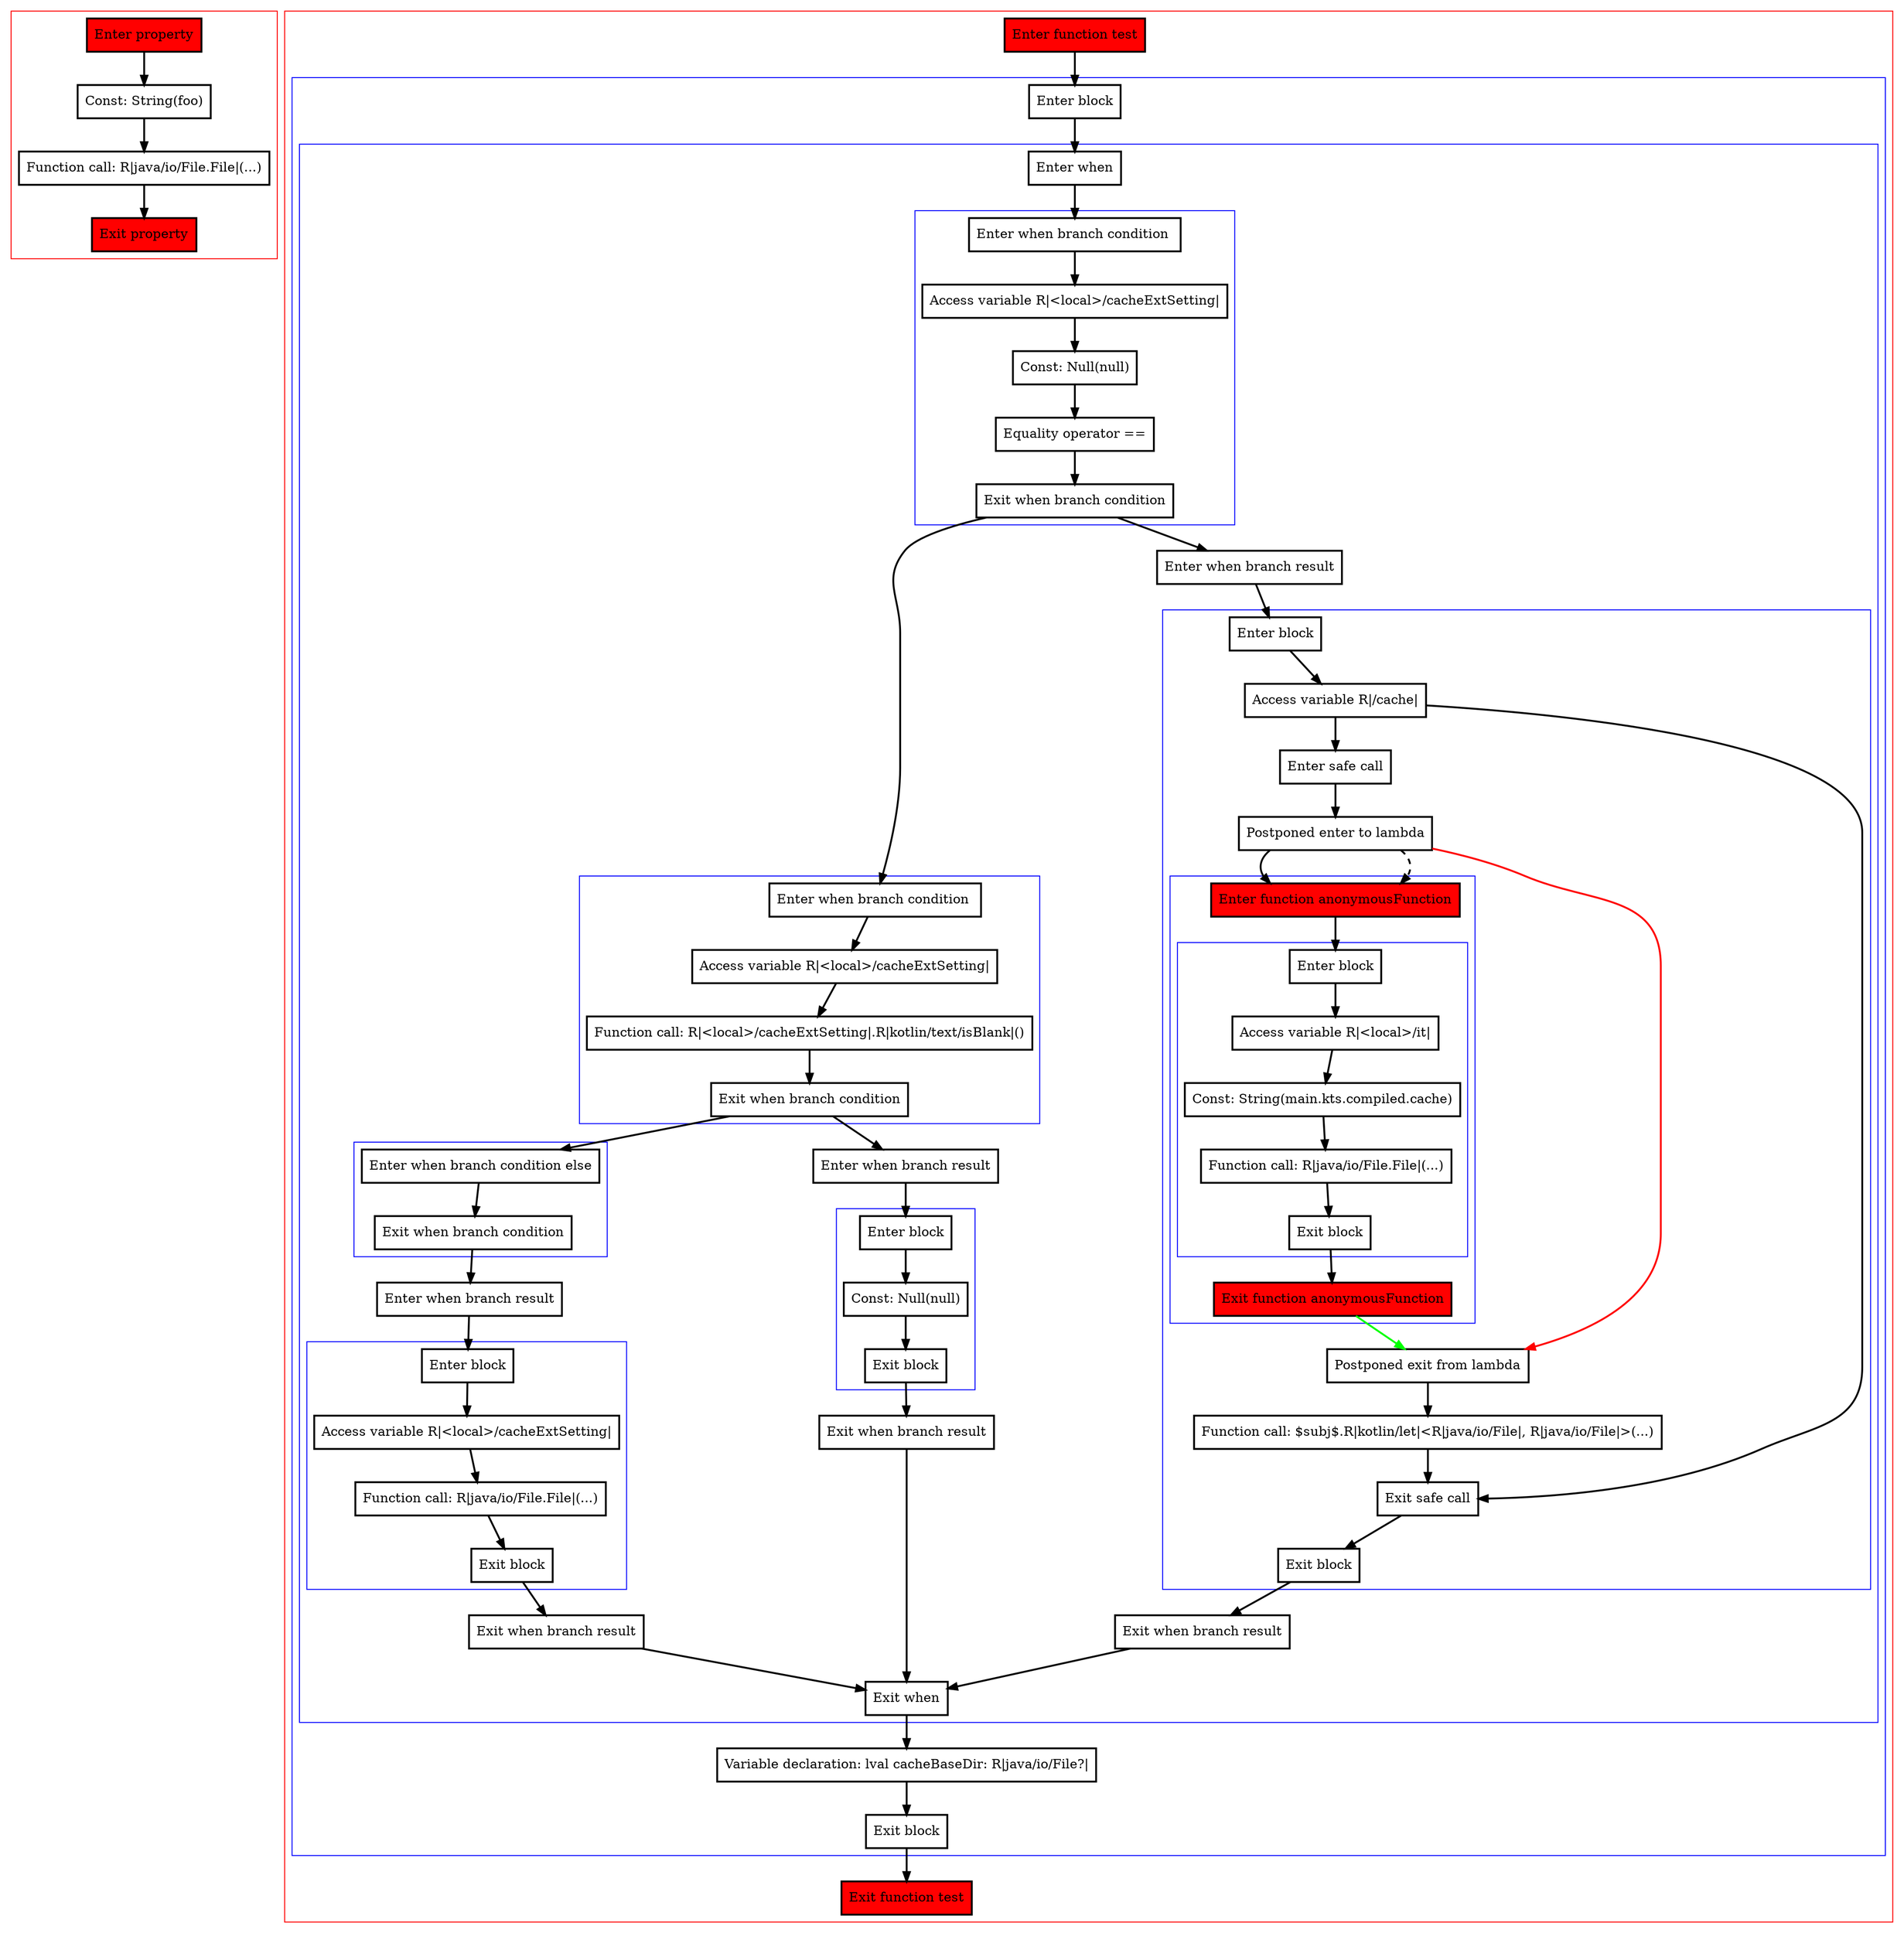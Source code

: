 digraph incorrectSmartcastToNothing_kt {
    graph [nodesep=3]
    node [shape=box penwidth=2]
    edge [penwidth=2]

    subgraph cluster_0 {
        color=red
        0 [label="Enter property" style="filled" fillcolor=red];
        1 [label="Const: String(foo)"];
        2 [label="Function call: R|java/io/File.File|(...)"];
        3 [label="Exit property" style="filled" fillcolor=red];
    }
    0 -> {1};
    1 -> {2};
    2 -> {3};

    subgraph cluster_1 {
        color=red
        4 [label="Enter function test" style="filled" fillcolor=red];
        subgraph cluster_2 {
            color=blue
            5 [label="Enter block"];
            subgraph cluster_3 {
                color=blue
                6 [label="Enter when"];
                subgraph cluster_4 {
                    color=blue
                    7 [label="Enter when branch condition "];
                    8 [label="Access variable R|<local>/cacheExtSetting|"];
                    9 [label="Const: Null(null)"];
                    10 [label="Equality operator =="];
                    11 [label="Exit when branch condition"];
                }
                subgraph cluster_5 {
                    color=blue
                    12 [label="Enter when branch condition "];
                    13 [label="Access variable R|<local>/cacheExtSetting|"];
                    14 [label="Function call: R|<local>/cacheExtSetting|.R|kotlin/text/isBlank|()"];
                    15 [label="Exit when branch condition"];
                }
                subgraph cluster_6 {
                    color=blue
                    16 [label="Enter when branch condition else"];
                    17 [label="Exit when branch condition"];
                }
                18 [label="Enter when branch result"];
                subgraph cluster_7 {
                    color=blue
                    19 [label="Enter block"];
                    20 [label="Access variable R|<local>/cacheExtSetting|"];
                    21 [label="Function call: R|java/io/File.File|(...)"];
                    22 [label="Exit block"];
                }
                23 [label="Exit when branch result"];
                24 [label="Enter when branch result"];
                subgraph cluster_8 {
                    color=blue
                    25 [label="Enter block"];
                    26 [label="Const: Null(null)"];
                    27 [label="Exit block"];
                }
                28 [label="Exit when branch result"];
                29 [label="Enter when branch result"];
                subgraph cluster_9 {
                    color=blue
                    30 [label="Enter block"];
                    31 [label="Access variable R|/cache|"];
                    32 [label="Enter safe call"];
                    33 [label="Postponed enter to lambda"];
                    subgraph cluster_10 {
                        color=blue
                        43 [label="Enter function anonymousFunction" style="filled" fillcolor=red];
                        subgraph cluster_11 {
                            color=blue
                            44 [label="Enter block"];
                            45 [label="Access variable R|<local>/it|"];
                            46 [label="Const: String(main.kts.compiled.cache)"];
                            47 [label="Function call: R|java/io/File.File|(...)"];
                            48 [label="Exit block"];
                        }
                        49 [label="Exit function anonymousFunction" style="filled" fillcolor=red];
                    }
                    34 [label="Postponed exit from lambda"];
                    35 [label="Function call: $subj$.R|kotlin/let|<R|java/io/File|, R|java/io/File|>(...)"];
                    36 [label="Exit safe call"];
                    37 [label="Exit block"];
                }
                38 [label="Exit when branch result"];
                39 [label="Exit when"];
            }
            40 [label="Variable declaration: lval cacheBaseDir: R|java/io/File?|"];
            41 [label="Exit block"];
        }
        42 [label="Exit function test" style="filled" fillcolor=red];
    }
    4 -> {5};
    5 -> {6};
    6 -> {7};
    7 -> {8};
    8 -> {9};
    9 -> {10};
    10 -> {11};
    11 -> {29 12};
    12 -> {13};
    13 -> {14};
    14 -> {15};
    15 -> {24 16};
    16 -> {17};
    17 -> {18};
    18 -> {19};
    19 -> {20};
    20 -> {21};
    21 -> {22};
    22 -> {23};
    23 -> {39};
    24 -> {25};
    25 -> {26};
    26 -> {27};
    27 -> {28};
    28 -> {39};
    29 -> {30};
    30 -> {31};
    31 -> {32 36};
    32 -> {33};
    33 -> {43};
    33 -> {34} [color=red];
    33 -> {43} [style=dashed];
    34 -> {35};
    35 -> {36};
    36 -> {37};
    37 -> {38};
    38 -> {39};
    39 -> {40};
    40 -> {41};
    41 -> {42};
    43 -> {44};
    44 -> {45};
    45 -> {46};
    46 -> {47};
    47 -> {48};
    48 -> {49};
    49 -> {34} [color=green];

}
